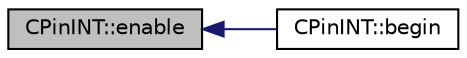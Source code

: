 digraph "CPinINT::enable"
{
  edge [fontname="Helvetica",fontsize="10",labelfontname="Helvetica",labelfontsize="10"];
  node [fontname="Helvetica",fontsize="10",shape=record];
  rankdir="LR";
  Node1 [label="CPinINT::enable",height=0.2,width=0.4,color="black", fillcolor="grey75", style="filled" fontcolor="black"];
  Node1 -> Node2 [dir="back",color="midnightblue",fontsize="10",style="solid",fontname="Helvetica"];
  Node2 [label="CPinINT::begin",height=0.2,width=0.4,color="black", fillcolor="white", style="filled",URL="$db/d2c/class_c_pin_i_n_t.html#a811526191ebf7ba17f0f51dea004d37b"];
}
